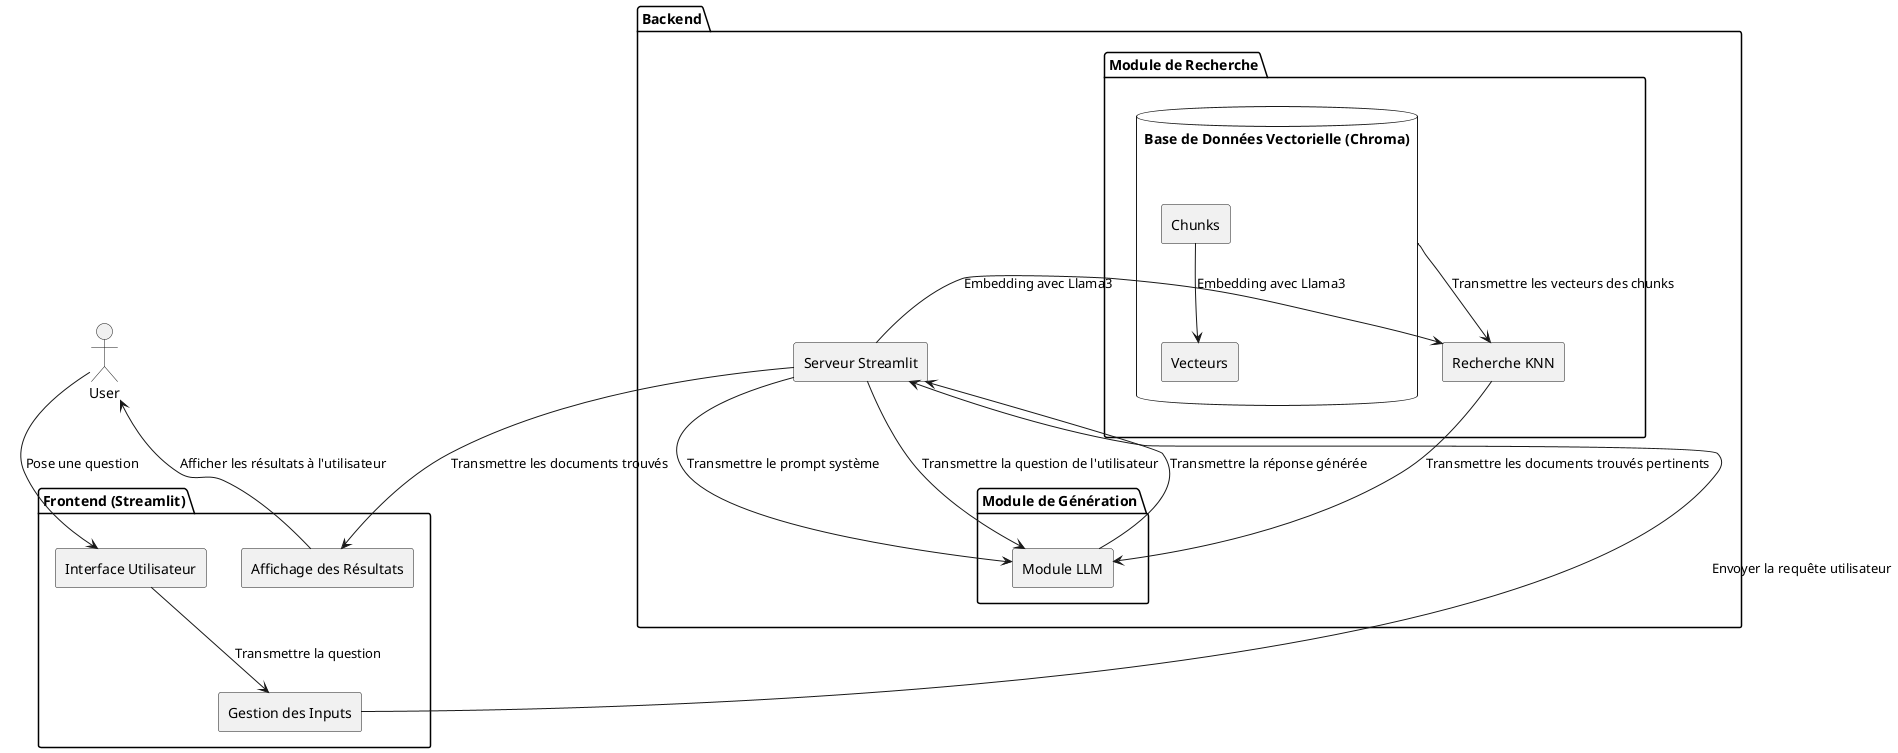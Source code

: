 @startuml
skinparam componentStyle rectangle

actor User


package "Frontend (Streamlit)" {
    [Interface Utilisateur] 
    [Gestion des Inputs] 
    [Affichage des Résultats]

    User --> [Interface Utilisateur] : Pose une question
    [Interface Utilisateur] --> [Gestion des Inputs] : Transmettre la question
    [Affichage des Résultats] --> User : Afficher les résultats à l'utilisateur
}

package "Backend" {
    [Serveur Streamlit]

    package "Module de Recherche" {
        [Recherche KNN]
        Database "Base de Données Vectorielle (Chroma)" {
            [Chunks]
            [Vecteurs]
        }
    }

    [Chunks] --> [Vecteurs] : Embedding avec Llama3

    package "Module de Génération" {
        [Module LLM]
    }

    [Serveur Streamlit] --> [Recherche KNN] : Embedding avec Llama3
  

    [Base de Données Vectorielle (Chroma)] --> [Recherche KNN] : Transmettre les vecteurs des chunks

    [Recherche KNN] --> [Module LLM] : Transmettre les documents trouvés pertinents
    [Serveur Streamlit] --> [Module LLM] : Transmettre le prompt système
    [Serveur Streamlit] --> [Module LLM] : Transmettre la question de l'utilisateur

    [Module LLM] --> [Serveur Streamlit] : Transmettre la réponse générée
}

[Gestion des Inputs] --> [Serveur Streamlit] : Envoyer la requête utilisateur
[Serveur Streamlit] --> [Affichage des Résultats] : Transmettre les documents trouvés
@enduml